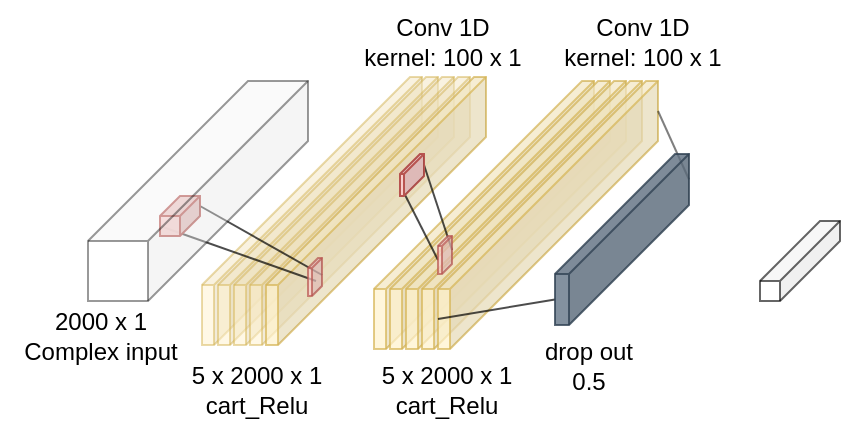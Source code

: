 <mxfile version="23.1.2" type="github">
  <diagram name="Page-1" id="1McUho_X-yhC6YgAozrL">
    <mxGraphModel dx="650" dy="361" grid="1" gridSize="10" guides="1" tooltips="1" connect="1" arrows="1" fold="1" page="1" pageScale="1" pageWidth="850" pageHeight="1100" math="0" shadow="0">
      <root>
        <mxCell id="0" />
        <mxCell id="1" parent="0" />
        <mxCell id="wT0GYXemIt2AO4jlnJiB-3" value="2000 x 1&lt;br&gt;Complex input" style="text;html=1;align=center;verticalAlign=middle;resizable=0;points=[];autosize=1;strokeColor=none;fillColor=none;" vertex="1" parent="1">
          <mxGeometry x="60" y="180" width="100" height="40" as="geometry" />
        </mxCell>
        <mxCell id="wT0GYXemIt2AO4jlnJiB-13" value="Conv 1D&lt;br&gt;kernel: 100 x 1&lt;br&gt;" style="text;html=1;align=center;verticalAlign=middle;resizable=0;points=[];autosize=1;strokeColor=none;fillColor=none;" vertex="1" parent="1">
          <mxGeometry x="231" y="32.5" width="100" height="40" as="geometry" />
        </mxCell>
        <mxCell id="wT0GYXemIt2AO4jlnJiB-17" value="" style="shape=cube;whiteSpace=wrap;html=1;boundedLbl=1;backgroundOutline=1;darkOpacity=0.05;darkOpacity2=0.1;size=104;rotation=0;flipV=0;flipH=1;fillColor=#fff2cc;strokeColor=#d6b656;opacity=50;" vertex="1" parent="1">
          <mxGeometry x="161" y="70.5" width="110" height="134" as="geometry" />
        </mxCell>
        <mxCell id="wT0GYXemIt2AO4jlnJiB-20" value="" style="shape=cube;whiteSpace=wrap;html=1;boundedLbl=1;backgroundOutline=1;darkOpacity=0.05;darkOpacity2=0.1;size=104;rotation=0;flipV=0;flipH=1;fillColor=#fff2cc;strokeColor=#d6b656;opacity=50;" vertex="1" parent="1">
          <mxGeometry x="169" y="70.5" width="110" height="134" as="geometry" />
        </mxCell>
        <mxCell id="wT0GYXemIt2AO4jlnJiB-22" value="" style="shape=cube;whiteSpace=wrap;html=1;boundedLbl=1;backgroundOutline=1;darkOpacity=0.05;darkOpacity2=0.1;size=104;rotation=0;flipV=0;flipH=1;fillColor=#fff2cc;strokeColor=#d6b656;opacity=50;" vertex="1" parent="1">
          <mxGeometry x="177" y="70.5" width="110" height="134" as="geometry" />
        </mxCell>
        <mxCell id="wT0GYXemIt2AO4jlnJiB-23" value="" style="shape=cube;whiteSpace=wrap;html=1;boundedLbl=1;backgroundOutline=1;darkOpacity=0.05;darkOpacity2=0.1;size=104;rotation=0;flipV=0;flipH=1;fillColor=#fff2cc;strokeColor=#d6b656;opacity=50;" vertex="1" parent="1">
          <mxGeometry x="185" y="70.5" width="110" height="134" as="geometry" />
        </mxCell>
        <mxCell id="wT0GYXemIt2AO4jlnJiB-24" value="" style="shape=cube;whiteSpace=wrap;html=1;boundedLbl=1;backgroundOutline=1;darkOpacity=0.05;darkOpacity2=0.1;size=104;rotation=0;flipV=0;flipH=1;fillColor=#fff2cc;strokeColor=#d6b656;opacity=70;" vertex="1" parent="1">
          <mxGeometry x="193" y="70.5" width="110" height="134" as="geometry" />
        </mxCell>
        <mxCell id="wT0GYXemIt2AO4jlnJiB-26" style="edgeStyle=none;rounded=0;orthogonalLoop=1;jettySize=auto;html=1;entryX=0;entryY=0;entryDx=0;entryDy=8.5;entryPerimeter=0;endArrow=none;endFill=0;exitX=0;exitY=0;exitDx=0;exitDy=5;exitPerimeter=0;opacity=70;" edge="1" parent="1" target="wT0GYXemIt2AO4jlnJiB-30">
          <mxGeometry relative="1" as="geometry">
            <mxPoint x="160" y="135" as="sourcePoint" />
            <mxPoint x="227" y="166.5" as="targetPoint" />
          </mxGeometry>
        </mxCell>
        <mxCell id="wT0GYXemIt2AO4jlnJiB-27" style="rounded=0;orthogonalLoop=1;jettySize=auto;html=1;exitX=0;exitY=0;exitDx=20;exitDy=15;exitPerimeter=0;entryX=0;entryY=0;entryDx=3;entryDy=11.5;entryPerimeter=0;endArrow=none;endFill=0;opacity=70;" edge="1" parent="1" target="wT0GYXemIt2AO4jlnJiB-30">
          <mxGeometry relative="1" as="geometry">
            <mxPoint x="227" y="166.5" as="targetPoint" />
            <mxPoint x="140" y="145" as="sourcePoint" />
          </mxGeometry>
        </mxCell>
        <mxCell id="wT0GYXemIt2AO4jlnJiB-30" value="" style="shape=cube;whiteSpace=wrap;html=1;boundedLbl=1;backgroundOutline=1;darkOpacity=0.05;darkOpacity2=0.1;size=5;rotation=0;flipV=0;flipH=1;fillColor=#f8cecc;strokeColor=#b85450;opacity=70;" vertex="1" parent="1">
          <mxGeometry x="214" y="161" width="7" height="19" as="geometry" />
        </mxCell>
        <mxCell id="wT0GYXemIt2AO4jlnJiB-31" value="5 x 2000 x 1&lt;br&gt;cart_Relu" style="text;html=1;align=center;verticalAlign=middle;resizable=0;points=[];autosize=1;strokeColor=none;fillColor=none;" vertex="1" parent="1">
          <mxGeometry x="143" y="206.5" width="90" height="40" as="geometry" />
        </mxCell>
        <mxCell id="wT0GYXemIt2AO4jlnJiB-32" value="Conv 1D&lt;br&gt;kernel: 100 x 1" style="text;html=1;align=center;verticalAlign=middle;resizable=0;points=[];autosize=1;strokeColor=none;fillColor=none;" vertex="1" parent="1">
          <mxGeometry x="331" y="32.5" width="100" height="40" as="geometry" />
        </mxCell>
        <mxCell id="wT0GYXemIt2AO4jlnJiB-33" value="" style="shape=cube;whiteSpace=wrap;html=1;boundedLbl=1;backgroundOutline=1;darkOpacity=0.05;darkOpacity2=0.1;size=104;rotation=0;flipV=0;flipH=1;fillColor=#fff2cc;strokeColor=#d6b656;opacity=70;" vertex="1" parent="1">
          <mxGeometry x="247" y="72.5" width="110" height="134" as="geometry" />
        </mxCell>
        <mxCell id="wT0GYXemIt2AO4jlnJiB-34" value="" style="shape=cube;whiteSpace=wrap;html=1;boundedLbl=1;backgroundOutline=1;darkOpacity=0.05;darkOpacity2=0.1;size=104;rotation=0;flipV=0;flipH=1;fillColor=#fff2cc;strokeColor=#d6b656;opacity=70;" vertex="1" parent="1">
          <mxGeometry x="255" y="72.5" width="110" height="134" as="geometry" />
        </mxCell>
        <mxCell id="wT0GYXemIt2AO4jlnJiB-35" value="" style="shape=cube;whiteSpace=wrap;html=1;boundedLbl=1;backgroundOutline=1;darkOpacity=0.05;darkOpacity2=0.1;size=104;rotation=0;flipV=0;flipH=1;fillColor=#fff2cc;strokeColor=#d6b656;opacity=70;" vertex="1" parent="1">
          <mxGeometry x="263" y="72.5" width="110" height="134" as="geometry" />
        </mxCell>
        <mxCell id="wT0GYXemIt2AO4jlnJiB-36" value="" style="shape=cube;whiteSpace=wrap;html=1;boundedLbl=1;backgroundOutline=1;darkOpacity=0.05;darkOpacity2=0.1;size=104;rotation=0;flipV=0;flipH=1;fillColor=#fff2cc;strokeColor=#d6b656;opacity=70;" vertex="1" parent="1">
          <mxGeometry x="271" y="72.5" width="110" height="134" as="geometry" />
        </mxCell>
        <mxCell id="wT0GYXemIt2AO4jlnJiB-37" value="" style="shape=cube;whiteSpace=wrap;html=1;boundedLbl=1;backgroundOutline=1;darkOpacity=0.05;darkOpacity2=0.1;size=104;rotation=0;flipV=0;flipH=1;fillColor=#fff2cc;strokeColor=#d6b656;opacity=70;" vertex="1" parent="1">
          <mxGeometry x="279" y="72.5" width="110" height="134" as="geometry" />
        </mxCell>
        <mxCell id="wT0GYXemIt2AO4jlnJiB-39" style="rounded=0;orthogonalLoop=1;jettySize=auto;html=1;exitX=0;exitY=0;exitDx=12;exitDy=15.5;exitPerimeter=0;entryX=0;entryY=0;entryDx=7;entryDy=12;entryPerimeter=0;endArrow=none;endFill=0;opacity=70;" edge="1" parent="1" target="wT0GYXemIt2AO4jlnJiB-47" source="wT0GYXemIt2AO4jlnJiB-44">
          <mxGeometry relative="1" as="geometry">
            <mxPoint x="329" y="153" as="targetPoint" />
            <mxPoint x="240" y="154" as="sourcePoint" />
          </mxGeometry>
        </mxCell>
        <mxCell id="wT0GYXemIt2AO4jlnJiB-42" style="edgeStyle=none;rounded=0;orthogonalLoop=1;jettySize=auto;html=1;exitX=0;exitY=0;exitDx=0;exitDy=5.5;exitPerimeter=0;entryX=0;entryY=0;entryDx=0;entryDy=7;entryPerimeter=0;endArrow=none;endFill=0;opacity=70;" edge="1" parent="1" source="wT0GYXemIt2AO4jlnJiB-44" target="wT0GYXemIt2AO4jlnJiB-47">
          <mxGeometry relative="1" as="geometry">
            <mxPoint x="240" y="134" as="sourcePoint" />
            <mxPoint x="336.0" y="148" as="targetPoint" />
          </mxGeometry>
        </mxCell>
        <mxCell id="wT0GYXemIt2AO4jlnJiB-43" value="5 x 2000 x 1&lt;br&gt;cart_Relu" style="text;html=1;align=center;verticalAlign=middle;resizable=0;points=[];autosize=1;strokeColor=none;fillColor=none;" vertex="1" parent="1">
          <mxGeometry x="237.5" y="206.5" width="90" height="40" as="geometry" />
        </mxCell>
        <mxCell id="wT0GYXemIt2AO4jlnJiB-44" value="" style="shape=cube;whiteSpace=wrap;html=1;boundedLbl=1;backgroundOutline=1;darkOpacity=0.05;darkOpacity2=0.1;size=10;rotation=0;flipV=0;flipH=1;fillColor=#f8cecc;strokeColor=#b85450;" vertex="1" parent="1">
          <mxGeometry x="260" y="109" width="12" height="21" as="geometry" />
        </mxCell>
        <mxCell id="wT0GYXemIt2AO4jlnJiB-47" value="" style="shape=cube;whiteSpace=wrap;html=1;boundedLbl=1;backgroundOutline=1;darkOpacity=0.05;darkOpacity2=0.1;size=5;rotation=0;flipV=0;flipH=1;fillColor=#f8cecc;strokeColor=#b85450;opacity=70;" vertex="1" parent="1">
          <mxGeometry x="279" y="150" width="7" height="19" as="geometry" />
        </mxCell>
        <mxCell id="wT0GYXemIt2AO4jlnJiB-52" value="drop out&lt;br&gt;0.5" style="text;html=1;align=center;verticalAlign=middle;resizable=0;points=[];autosize=1;strokeColor=none;fillColor=none;" vertex="1" parent="1">
          <mxGeometry x="319" y="194.5" width="70" height="40" as="geometry" />
        </mxCell>
        <mxCell id="wT0GYXemIt2AO4jlnJiB-53" style="edgeStyle=none;rounded=0;orthogonalLoop=1;jettySize=auto;html=1;exitX=0;exitY=0;exitDx=0;exitDy=15;exitPerimeter=0;entryX=0;entryY=0;entryDx=0;entryDy=12.75;entryPerimeter=0;endArrow=none;endFill=0;opacity=50;" edge="1" parent="1" source="wT0GYXemIt2AO4jlnJiB-37">
          <mxGeometry relative="1" as="geometry">
            <mxPoint x="404.5" y="121.75" as="targetPoint" />
          </mxGeometry>
        </mxCell>
        <mxCell id="wT0GYXemIt2AO4jlnJiB-54" style="edgeStyle=none;rounded=0;orthogonalLoop=1;jettySize=auto;html=1;exitX=0;exitY=0;exitDx=110;exitDy=119;exitPerimeter=0;entryX=0;entryY=0;entryDx=67;entryDy=72.75;entryPerimeter=0;endArrow=none;endFill=0;opacity=70;" edge="1" parent="1" source="wT0GYXemIt2AO4jlnJiB-37">
          <mxGeometry relative="1" as="geometry">
            <mxPoint x="337.5" y="181.75" as="targetPoint" />
          </mxGeometry>
        </mxCell>
        <mxCell id="wT0GYXemIt2AO4jlnJiB-55" value="&amp;nbsp;" style="shape=cube;whiteSpace=wrap;html=1;boundedLbl=1;backgroundOutline=1;darkOpacity=0.05;darkOpacity2=0.1;size=60;rotation=0;flipV=0;flipH=1;fillColor=#647687;strokeColor=#314354;fontColor=#ffffff;opacity=80;" vertex="1" parent="1">
          <mxGeometry x="337.5" y="109" width="67" height="85.5" as="geometry" />
        </mxCell>
        <mxCell id="wT0GYXemIt2AO4jlnJiB-59" value="" style="shape=cube;whiteSpace=wrap;html=1;boundedLbl=1;backgroundOutline=1;darkOpacity=0.05;darkOpacity2=0.1;size=30;rotation=0;flipV=0;flipH=1;opacity=60;" vertex="1" parent="1">
          <mxGeometry x="440" y="142.5" width="40" height="40" as="geometry" />
        </mxCell>
        <mxCell id="wT0GYXemIt2AO4jlnJiB-62" value="" style="shape=cube;whiteSpace=wrap;html=1;boundedLbl=1;backgroundOutline=1;darkOpacity=0.05;darkOpacity2=0.1;size=10;rotation=0;flipV=0;flipH=1;fillColor=#f8cecc;strokeColor=#b85450;opacity=95;" vertex="1" parent="1">
          <mxGeometry x="140" y="130" width="20" height="20" as="geometry" />
        </mxCell>
        <mxCell id="wT0GYXemIt2AO4jlnJiB-63" value="" style="shape=cube;whiteSpace=wrap;html=1;boundedLbl=1;backgroundOutline=1;darkOpacity=0.05;darkOpacity2=0.1;size=80;rotation=0;flipV=0;flipH=1;opacity=40;" vertex="1" parent="1">
          <mxGeometry x="104" y="72.5" width="110" height="110" as="geometry" />
        </mxCell>
      </root>
    </mxGraphModel>
  </diagram>
</mxfile>
